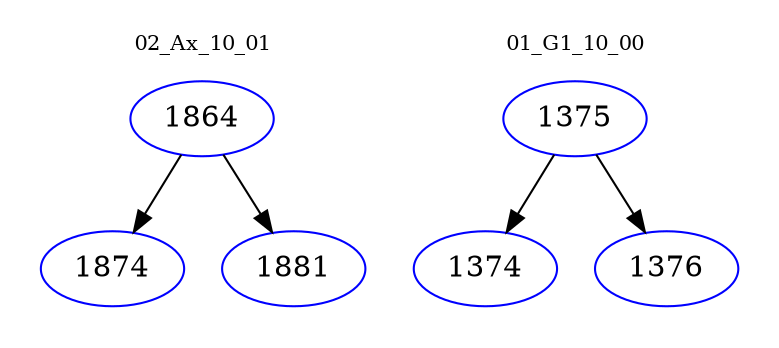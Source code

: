 digraph{
subgraph cluster_0 {
color = white
label = "02_Ax_10_01";
fontsize=10;
T0_1864 [label="1864", color="blue"]
T0_1864 -> T0_1874 [color="black"]
T0_1874 [label="1874", color="blue"]
T0_1864 -> T0_1881 [color="black"]
T0_1881 [label="1881", color="blue"]
}
subgraph cluster_1 {
color = white
label = "01_G1_10_00";
fontsize=10;
T1_1375 [label="1375", color="blue"]
T1_1375 -> T1_1374 [color="black"]
T1_1374 [label="1374", color="blue"]
T1_1375 -> T1_1376 [color="black"]
T1_1376 [label="1376", color="blue"]
}
}
